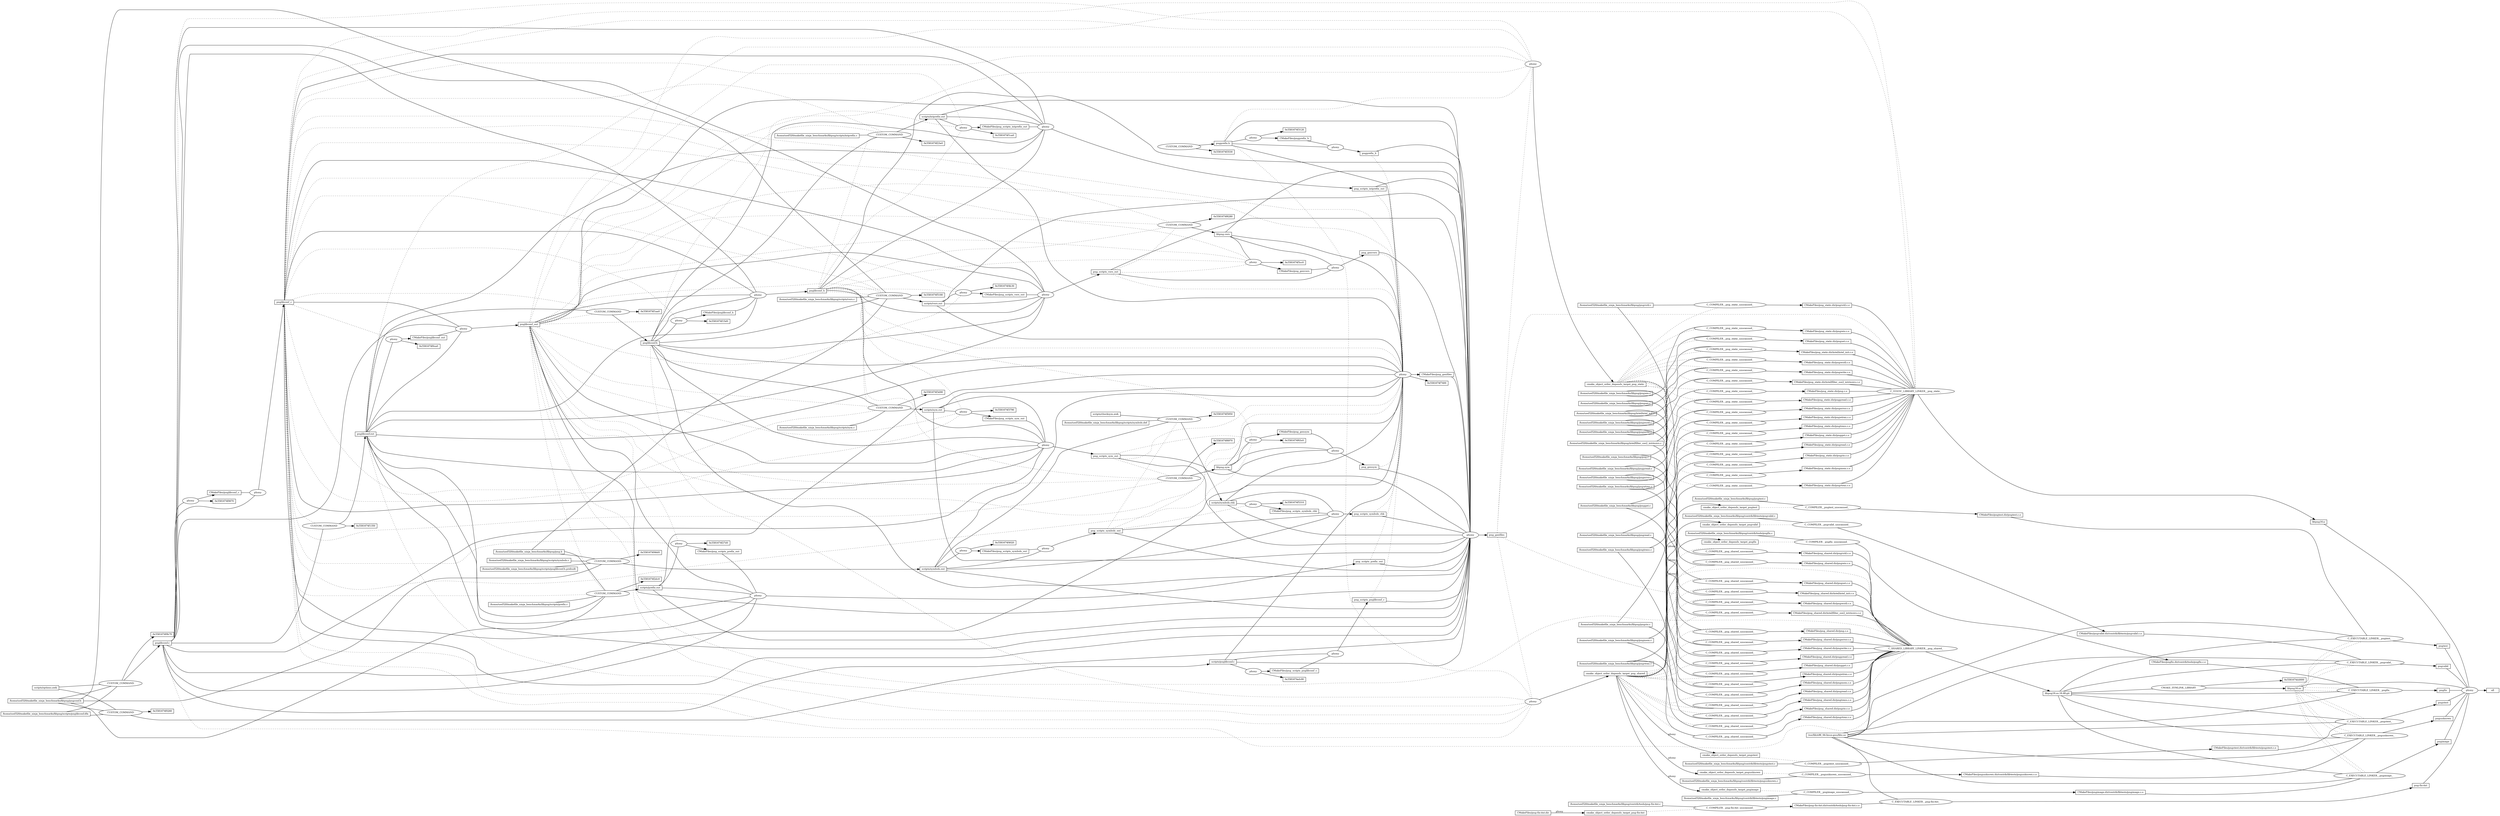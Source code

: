 digraph ninja {
rankdir="LR"
node [fontsize=10, shape=box, height=0.25]
edge [fontsize=10]
"0x5581674eeb80" [label="all"]
"0x5581674f7720" [label="phony", shape=ellipse]
"0x5581674f7720" -> "0x5581674eeb80"
"0x5581674dd680" -> "0x5581674f7720" [arrowhead=none]
"0x5581674e55a0" -> "0x5581674f7720" [arrowhead=none]
"0x5581674e6730" -> "0x5581674f7720" [arrowhead=none]
"0x5581674e75d0" -> "0x5581674f7720" [arrowhead=none]
"0x5581674e8540" -> "0x5581674f7720" [arrowhead=none]
"0x5581674e9960" -> "0x5581674f7720" [arrowhead=none]
"0x5581674ea9a0" -> "0x5581674f7720" [arrowhead=none]
"0x5581674eba90" -> "0x5581674f7720" [arrowhead=none]
"0x5581674ed240" -> "0x5581674f7720" [arrowhead=none]
"0x5581674dd680" [label="libpng16.so"]
"0x5581674dd340" [label="CMAKE_SYMLINK_LIBRARY", shape=ellipse]
"0x5581674dd340" -> "0x5581674dd600"
"0x5581674dd340" -> "0x5581674dd680"
"0x5581674dce80" -> "0x5581674dd340" [arrowhead=none]
"0x5581674dce80" [label="libpng16.so.16.48.git"]
"0x5581674d7910" [label="C_SHARED_LIBRARY_LINKER__png_shared_", shape=ellipse]
"0x5581674d7910" -> "0x5581674dce80"
"0x5581674d3220" -> "0x5581674d7910" [arrowhead=none]
"0x5581674d3820" -> "0x5581674d7910" [arrowhead=none]
"0x5581674d3ec0" -> "0x5581674d7910" [arrowhead=none]
"0x5581674d45c0" -> "0x5581674d7910" [arrowhead=none]
"0x5581674d4d90" -> "0x5581674d7910" [arrowhead=none]
"0x5581674d5670" -> "0x5581674d7910" [arrowhead=none]
"0x5581674d5ed0" -> "0x5581674d7910" [arrowhead=none]
"0x5581674d66a0" -> "0x5581674d7910" [arrowhead=none]
"0x5581674d7370" -> "0x5581674d7910" [arrowhead=none]
"0x5581674d7d10" -> "0x5581674d7910" [arrowhead=none]
"0x5581674d84e0" -> "0x5581674d7910" [arrowhead=none]
"0x5581674d8da0" -> "0x5581674d7910" [arrowhead=none]
"0x5581674d9570" -> "0x5581674d7910" [arrowhead=none]
"0x5581674d9df0" -> "0x5581674d7910" [arrowhead=none]
"0x5581674da670" -> "0x5581674d7910" [arrowhead=none]
"0x5581674daf30" -> "0x5581674d7910" [arrowhead=none]
"0x5581674db850" -> "0x5581674d7910" [arrowhead=none]
"0x5581674dd140" -> "0x5581674d7910" [arrowhead=none]
"0x5581674d2ab0" -> "0x5581674d7910" [arrowhead=none style=dotted]
"0x5581674b4cb0" -> "0x5581674d7910" [arrowhead=none style=dotted]
"0x5581674b4f50" -> "0x5581674d7910" [arrowhead=none style=dotted]
"0x5581674d3220" [label="CMakeFiles/png_shared.dir/png.c.o"]
"0x5581674d3400" [label="C_COMPILER__png_shared_unscanned_", shape=ellipse]
"0x5581674d3400" -> "0x5581674d3220"
"0x5581674d3490" -> "0x5581674d3400" [arrowhead=none]
"0x5581674d2f10" -> "0x5581674d3400" [arrowhead=none style=dotted]
"0x5581674d3490" [label="/home/ued520/makefile_ninja_benchmarks/libpng/png.c"]
"0x5581674d2f10" [label="cmake_object_order_depends_target_png_shared"]
"0x5581674d2e80" [label="phony", shape=ellipse]
"0x5581674d2e80" -> "0x5581674d2f10"
"0x5581674d2ab0" -> "0x5581674d2e80" [arrowhead=none style=dotted]
"0x5581674b4df0" -> "0x5581674d2e80" [arrowhead=none style=dotted]
"0x5581674b5510" -> "0x5581674d2e80" [arrowhead=none style=dotted]
"0x5581674b5140" -> "0x5581674d2e80" [arrowhead=none style=dotted]
"0x5581674b4cb0" -> "0x5581674d2e80" [arrowhead=none style=dotted]
"0x5581674b4f50" -> "0x5581674d2e80" [arrowhead=none style=dotted]
"0x5581674b5f00" -> "0x5581674d2e80" [arrowhead=none style=dotted]
"0x5581674d2ab0" [label="png_genfiles"]
"0x5581674d2a20" [label="phony", shape=ellipse]
"0x5581674d2a20" -> "0x5581674d2ab0"
"0x5581674d2c40" -> "0x5581674d2a20" [arrowhead=none]
"0x5581674d1bd0" -> "0x5581674d2a20" [arrowhead=none]
"0x5581674d1870" -> "0x5581674d2a20" [arrowhead=none]
"0x5581674b4df0" -> "0x5581674d2a20" [arrowhead=none]
"0x5581674b5510" -> "0x5581674d2a20" [arrowhead=none]
"0x5581674b5140" -> "0x5581674d2a20" [arrowhead=none]
"0x5581674b5f00" -> "0x5581674d2a20" [arrowhead=none]
"0x5581674b5990" -> "0x5581674d2a20" [arrowhead=none]
"0x5581674b4b80" -> "0x5581674d2a20" [arrowhead=none]
"0x5581674b5c40" -> "0x5581674d2a20" [arrowhead=none]
"0x5581674b6360" -> "0x5581674d2a20" [arrowhead=none]
"0x5581674d1590" -> "0x5581674d2a20" [arrowhead=none]
"0x5581674d0e70" -> "0x5581674d2a20" [arrowhead=none]
"0x5581674d1240" -> "0x5581674d2a20" [arrowhead=none]
"0x5581674d1a10" -> "0x5581674d2a20" [arrowhead=none]
"0x5581674d1730" -> "0x5581674d2a20" [arrowhead=none]
"0x5581674b5710" -> "0x5581674d2a20" [arrowhead=none]
"0x5581674b7610" -> "0x5581674d2a20" [arrowhead=none]
"0x5581674b5af0" -> "0x5581674d2a20" [arrowhead=none]
"0x5581674b6140" -> "0x5581674d2a20" [arrowhead=none]
"0x5581674d1450" -> "0x5581674d2a20" [arrowhead=none]
"0x5581674d0d30" -> "0x5581674d2a20" [arrowhead=none]
"0x5581674d1090" -> "0x5581674d2a20" [arrowhead=none]
"0x5581674b4cb0" -> "0x5581674d2a20" [arrowhead=none]
"0x5581674b5390" -> "0x5581674d2a20" [arrowhead=none]
"0x5581674b4f50" -> "0x5581674d2a20" [arrowhead=none]
"0x5581674b5dc0" -> "0x5581674d2a20" [arrowhead=none]
"0x5581674d2c40" [label="CMakeFiles/png_genfiles"]
"0x5581674f7370" [label="phony", shape=ellipse]
"0x5581674f7370" -> "0x5581674d2c40"
"0x5581674f7370" -> "0x5581674f7400"
"0x5581674d1bd0" -> "0x5581674f7370" [arrowhead=none]
"0x5581674d1870" -> "0x5581674f7370" [arrowhead=none]
"0x5581674b4df0" -> "0x5581674f7370" [arrowhead=none]
"0x5581674b5510" -> "0x5581674f7370" [arrowhead=none]
"0x5581674b5140" -> "0x5581674f7370" [arrowhead=none]
"0x5581674b5f00" -> "0x5581674f7370" [arrowhead=none]
"0x5581674b5990" -> "0x5581674f7370" [arrowhead=none]
"0x5581674b4b80" -> "0x5581674f7370" [arrowhead=none]
"0x5581674b5c40" -> "0x5581674f7370" [arrowhead=none]
"0x5581674b6360" -> "0x5581674f7370" [arrowhead=none]
"0x5581674d1590" -> "0x5581674f7370" [arrowhead=none]
"0x5581674d0e70" -> "0x5581674f7370" [arrowhead=none]
"0x5581674d1240" -> "0x5581674f7370" [arrowhead=none]
"0x5581674d1a10" -> "0x5581674f7370" [arrowhead=none style=dotted]
"0x5581674d1730" -> "0x5581674f7370" [arrowhead=none style=dotted]
"0x5581674b5710" -> "0x5581674f7370" [arrowhead=none style=dotted]
"0x5581674b7610" -> "0x5581674f7370" [arrowhead=none style=dotted]
"0x5581674b5af0" -> "0x5581674f7370" [arrowhead=none style=dotted]
"0x5581674b6140" -> "0x5581674f7370" [arrowhead=none style=dotted]
"0x5581674d1450" -> "0x5581674f7370" [arrowhead=none style=dotted]
"0x5581674d0d30" -> "0x5581674f7370" [arrowhead=none style=dotted]
"0x5581674d1090" -> "0x5581674f7370" [arrowhead=none style=dotted]
"0x5581674b4cb0" -> "0x5581674f7370" [arrowhead=none style=dotted]
"0x5581674b5390" -> "0x5581674f7370" [arrowhead=none style=dotted]
"0x5581674b4f50" -> "0x5581674f7370" [arrowhead=none style=dotted]
"0x5581674b5dc0" -> "0x5581674f7370" [arrowhead=none style=dotted]
"0x5581674d1bd0" [label="libpng.sym"]
"0x5581674f6560" [label="CUSTOM_COMMAND", shape=ellipse]
"0x5581674f6560" -> "0x5581674d1bd0"
"0x5581674f6560" -> "0x5581674f6970"
"0x5581674b6140" -> "0x5581674f6560" [arrowhead=none style=dotted]
"0x5581674b4cb0" -> "0x5581674f6560" [arrowhead=none style=dotted]
"0x5581674b5390" -> "0x5581674f6560" [arrowhead=none style=dotted]
"0x5581674b4f50" -> "0x5581674f6560" [arrowhead=none style=dotted]
"0x5581674b6140" [label="png_scripts_sym_out"]
"0x5581674b60b0" [label="phony", shape=ellipse]
"0x5581674b60b0" -> "0x5581674b6140"
"0x5581674b6280" -> "0x5581674b60b0" [arrowhead=none]
"0x5581674b6360" -> "0x5581674b60b0" [arrowhead=none]
"0x5581674b5510" -> "0x5581674b60b0" [arrowhead=none]
"0x5581674b5140" -> "0x5581674b60b0" [arrowhead=none]
"0x5581674b4df0" -> "0x5581674b60b0" [arrowhead=none]
"0x5581674b4cb0" -> "0x5581674b60b0" [arrowhead=none]
"0x5581674b5390" -> "0x5581674b60b0" [arrowhead=none]
"0x5581674b4f50" -> "0x5581674b60b0" [arrowhead=none]
"0x5581674b6280" [label="CMakeFiles/png_scripts_sym_out"]
"0x5581674f36b0" [label="phony", shape=ellipse]
"0x5581674f36b0" -> "0x5581674b6280"
"0x5581674f36b0" -> "0x5581674f3790"
"0x5581674b6360" -> "0x5581674f36b0" [arrowhead=none]
"0x5581674b4cb0" -> "0x5581674f36b0" [arrowhead=none style=dotted]
"0x5581674b5390" -> "0x5581674f36b0" [arrowhead=none style=dotted]
"0x5581674b4f50" -> "0x5581674f36b0" [arrowhead=none style=dotted]
"0x5581674b6360" [label="scripts/sym.out"]
"0x5581674dd950" [label="CUSTOM_COMMAND", shape=ellipse]
"0x5581674dd950" -> "0x5581674b6360"
"0x5581674dd950" -> "0x5581674f3d80"
"0x5581674f3d00" -> "0x5581674dd950" [arrowhead=none]
"0x5581674b5510" -> "0x5581674dd950" [arrowhead=none]
"0x5581674b4cb0" -> "0x5581674dd950" [arrowhead=none style=dotted]
"0x5581674b5390" -> "0x5581674dd950" [arrowhead=none style=dotted]
"0x5581674b4f50" -> "0x5581674dd950" [arrowhead=none style=dotted]
"0x5581674f3d00" [label="/home/ued520/makefile_ninja_benchmarks/libpng/scripts/sym.c"]
"0x5581674b5510" [label="pnglibconf.h"]
"0x5581674f16e0" [label="CUSTOM_COMMAND", shape=ellipse]
"0x5581674f16e0" -> "0x5581674b5510"
"0x5581674f16e0" -> "0x5581674f1aa0"
"0x5581674b5140" -> "0x5581674f16e0" [arrowhead=none]
"0x5581674b4cb0" -> "0x5581674f16e0" [arrowhead=none style=dotted]
"0x5581674b4f50" -> "0x5581674f16e0" [arrowhead=none style=dotted]
"0x5581674b5140" [label="pnglibconf.out"]
"0x5581674f0dc0" [label="CUSTOM_COMMAND", shape=ellipse]
"0x5581674f0dc0" -> "0x5581674b5140"
"0x5581674f0dc0" -> "0x5581674f1350"
"0x5581674b4df0" -> "0x5581674f0dc0" [arrowhead=none]
"0x5581674b4cb0" -> "0x5581674f0dc0" [arrowhead=none style=dotted]
"0x5581674b4df0" [label="pnglibconf.c"]
"0x5581674f07b0" [label="CUSTOM_COMMAND", shape=ellipse]
"0x5581674f07b0" -> "0x5581674b4df0"
"0x5581674f07b0" -> "0x5581674f0b70"
"0x5581674f01e0" -> "0x5581674f07b0" [arrowhead=none]
"0x5581674f0350" -> "0x5581674f07b0" [arrowhead=none]
"0x5581674f0440" -> "0x5581674f07b0" [arrowhead=none]
"0x5581674f01e0" [label="/home/ued520/makefile_ninja_benchmarks/libpng/scripts/pnglibconf.dfa"]
"0x5581674f0350" [label="scripts/options.awk"]
"0x5581674f0440" [label="/home/ued520/makefile_ninja_benchmarks/libpng/pngconf.h"]
"0x5581674b4cb0" [label="pnglibconf_c"]
"0x5581674b6550" [label="phony", shape=ellipse]
"0x5581674b6550" -> "0x5581674b4cb0"
"0x5581674b4d30" -> "0x5581674b6550" [arrowhead=none]
"0x5581674b4df0" -> "0x5581674b6550" [arrowhead=none]
"0x5581674b4d30" [label="CMakeFiles/pnglibconf_c"]
"0x5581674f0560" [label="phony", shape=ellipse]
"0x5581674f0560" -> "0x5581674b4d30"
"0x5581674f0560" -> "0x5581674f0670"
"0x5581674b4df0" -> "0x5581674f0560" [arrowhead=none]
"0x5581674b4f50" [label="pnglibconf_out"]
"0x5581674b6a90" [label="phony", shape=ellipse]
"0x5581674b6a90" -> "0x5581674b4f50"
"0x5581674b5060" -> "0x5581674b6a90" [arrowhead=none]
"0x5581674b5140" -> "0x5581674b6a90" [arrowhead=none]
"0x5581674b4df0" -> "0x5581674b6a90" [arrowhead=none]
"0x5581674b4cb0" -> "0x5581674b6a90" [arrowhead=none]
"0x5581674b5060" [label="CMakeFiles/pnglibconf_out"]
"0x5581674f0c10" [label="phony", shape=ellipse]
"0x5581674f0c10" -> "0x5581674b5060"
"0x5581674f0c10" -> "0x5581674f0ca0"
"0x5581674b5140" -> "0x5581674f0c10" [arrowhead=none]
"0x5581674b4cb0" -> "0x5581674f0c10" [arrowhead=none style=dotted]
"0x5581674b5390" [label="pnglibconf_h"]
"0x5581674b6910" [label="phony", shape=ellipse]
"0x5581674b6910" -> "0x5581674b5390"
"0x5581674b5440" -> "0x5581674b6910" [arrowhead=none]
"0x5581674b5510" -> "0x5581674b6910" [arrowhead=none]
"0x5581674b5140" -> "0x5581674b6910" [arrowhead=none]
"0x5581674b4df0" -> "0x5581674b6910" [arrowhead=none]
"0x5581674b4cb0" -> "0x5581674b6910" [arrowhead=none]
"0x5581674b4f50" -> "0x5581674b6910" [arrowhead=none]
"0x5581674b5440" [label="CMakeFiles/pnglibconf_h"]
"0x5581674f1540" [label="phony", shape=ellipse]
"0x5581674f1540" -> "0x5581674b5440"
"0x5581674f1540" -> "0x5581674f15d0"
"0x5581674b5510" -> "0x5581674f1540" [arrowhead=none]
"0x5581674b4cb0" -> "0x5581674f1540" [arrowhead=none style=dotted]
"0x5581674b4f50" -> "0x5581674f1540" [arrowhead=none style=dotted]
"0x5581674d1870" [label="libpng.vers"]
"0x5581674f5e60" [label="CUSTOM_COMMAND", shape=ellipse]
"0x5581674f5e60" -> "0x5581674d1870"
"0x5581674f5e60" -> "0x5581674f6280"
"0x5581674d1090" -> "0x5581674f5e60" [arrowhead=none style=dotted]
"0x5581674b4cb0" -> "0x5581674f5e60" [arrowhead=none style=dotted]
"0x5581674b5390" -> "0x5581674f5e60" [arrowhead=none style=dotted]
"0x5581674b4f50" -> "0x5581674f5e60" [arrowhead=none style=dotted]
"0x5581674d1090" [label="png_scripts_vers_out"]
"0x5581674d1000" [label="phony", shape=ellipse]
"0x5581674d1000" -> "0x5581674d1090"
"0x5581674d1160" -> "0x5581674d1000" [arrowhead=none]
"0x5581674d1240" -> "0x5581674d1000" [arrowhead=none]
"0x5581674b5510" -> "0x5581674d1000" [arrowhead=none]
"0x5581674b5140" -> "0x5581674d1000" [arrowhead=none]
"0x5581674b4df0" -> "0x5581674d1000" [arrowhead=none]
"0x5581674b4cb0" -> "0x5581674d1000" [arrowhead=none]
"0x5581674b5390" -> "0x5581674d1000" [arrowhead=none]
"0x5581674b4f50" -> "0x5581674d1000" [arrowhead=none]
"0x5581674d1160" [label="CMakeFiles/png_scripts_vers_out"]
"0x5581674f4a20" [label="phony", shape=ellipse]
"0x5581674f4a20" -> "0x5581674d1160"
"0x5581674f4a20" -> "0x5581674f4b30"
"0x5581674d1240" -> "0x5581674f4a20" [arrowhead=none]
"0x5581674b4cb0" -> "0x5581674f4a20" [arrowhead=none style=dotted]
"0x5581674b5390" -> "0x5581674f4a20" [arrowhead=none style=dotted]
"0x5581674b4f50" -> "0x5581674f4a20" [arrowhead=none style=dotted]
"0x5581674d1240" [label="scripts/vers.out"]
"0x5581674f4e20" [label="CUSTOM_COMMAND", shape=ellipse]
"0x5581674f4e20" -> "0x5581674d1240"
"0x5581674f4e20" -> "0x5581674f5180"
"0x5581674f5100" -> "0x5581674f4e20" [arrowhead=none]
"0x5581674f2ea0" -> "0x5581674f4e20" [arrowhead=none]
"0x5581674f0440" -> "0x5581674f4e20" [arrowhead=none]
"0x5581674b5510" -> "0x5581674f4e20" [arrowhead=none]
"0x5581674b4cb0" -> "0x5581674f4e20" [arrowhead=none style=dotted]
"0x5581674b5390" -> "0x5581674f4e20" [arrowhead=none style=dotted]
"0x5581674b4f50" -> "0x5581674f4e20" [arrowhead=none style=dotted]
"0x5581674f5100" [label="/home/ued520/makefile_ninja_benchmarks/libpng/scripts/vers.c"]
"0x5581674f2ea0" [label="/home/ued520/makefile_ninja_benchmarks/libpng/png.h"]
"0x5581674b5f00" [label="pngprefix.h"]
"0x5581674f3200" [label="CUSTOM_COMMAND", shape=ellipse]
"0x5581674f3200" -> "0x5581674b5f00"
"0x5581674f3200" -> "0x5581674f3530"
"0x5581674b5990" [label="scripts/intprefix.out"]
"0x5581674f1f20" [label="CUSTOM_COMMAND", shape=ellipse]
"0x5581674f1f20" -> "0x5581674b5990"
"0x5581674f1f20" -> "0x5581674f23e0"
"0x5581674f2360" -> "0x5581674f1f20" [arrowhead=none]
"0x5581674b5510" -> "0x5581674f1f20" [arrowhead=none]
"0x5581674b4cb0" -> "0x5581674f1f20" [arrowhead=none style=dotted]
"0x5581674b5390" -> "0x5581674f1f20" [arrowhead=none style=dotted]
"0x5581674b4f50" -> "0x5581674f1f20" [arrowhead=none style=dotted]
"0x5581674f2360" [label="/home/ued520/makefile_ninja_benchmarks/libpng/scripts/intprefix.c"]
"0x5581674b4b80" [label="scripts/pnglibconf.c"]
"0x5581674efea0" [label="CUSTOM_COMMAND", shape=ellipse]
"0x5581674efea0" -> "0x5581674b4b80"
"0x5581674efea0" -> "0x5581674f0260"
"0x5581674f01e0" -> "0x5581674efea0" [arrowhead=none]
"0x5581674f0350" -> "0x5581674efea0" [arrowhead=none]
"0x5581674f0440" -> "0x5581674efea0" [arrowhead=none]
"0x5581674b5c40" [label="scripts/prefix.out"]
"0x5581674f2a60" [label="CUSTOM_COMMAND", shape=ellipse]
"0x5581674f2a60" -> "0x5581674b5c40"
"0x5581674f2a60" -> "0x5581674f2dc0"
"0x5581674f2d40" -> "0x5581674f2a60" [arrowhead=none]
"0x5581674f2ea0" -> "0x5581674f2a60" [arrowhead=none]
"0x5581674f0440" -> "0x5581674f2a60" [arrowhead=none]
"0x5581674b5140" -> "0x5581674f2a60" [arrowhead=none]
"0x5581674b4cb0" -> "0x5581674f2a60" [arrowhead=none style=dotted]
"0x5581674b4f50" -> "0x5581674f2a60" [arrowhead=none style=dotted]
"0x5581674f2d40" [label="/home/ued520/makefile_ninja_benchmarks/libpng/scripts/prefix.c"]
"0x5581674d1590" [label="scripts/symbols.chk"]
"0x5581674f54b0" [label="CUSTOM_COMMAND", shape=ellipse]
"0x5581674f54b0" -> "0x5581674d1590"
"0x5581674f54b0" -> "0x5581674f5950"
"0x5581674d0e70" -> "0x5581674f54b0" [arrowhead=none]
"0x5581674f58d0" -> "0x5581674f54b0" [arrowhead=none]
"0x5581674f5a10" -> "0x5581674f54b0" [arrowhead=none]
"0x5581674d0d30" -> "0x5581674f54b0" [arrowhead=none style=dotted]
"0x5581674d0e70" [label="scripts/symbols.out"]
"0x5581674f4290" [label="CUSTOM_COMMAND", shape=ellipse]
"0x5581674f4290" -> "0x5581674d0e70"
"0x5581674f4290" -> "0x5581674f46d0"
"0x5581674f4650" -> "0x5581674f4290" [arrowhead=none]
"0x5581674f2ea0" -> "0x5581674f4290" [arrowhead=none]
"0x5581674f0440" -> "0x5581674f4290" [arrowhead=none]
"0x5581674f4800" -> "0x5581674f4290" [arrowhead=none]
"0x5581674f4650" [label="/home/ued520/makefile_ninja_benchmarks/libpng/scripts/symbols.c"]
"0x5581674f4800" [label="/home/ued520/makefile_ninja_benchmarks/libpng/scripts/pnglibconf.h.prebuilt"]
"0x5581674f58d0" [label="scripts/checksym.awk"]
"0x5581674f5a10" [label="/home/ued520/makefile_ninja_benchmarks/libpng/scripts/symbols.def"]
"0x5581674d0d30" [label="png_scripts_symbols_out"]
"0x5581674d0c10" [label="phony", shape=ellipse]
"0x5581674d0c10" -> "0x5581674d0d30"
"0x5581674d0dd0" -> "0x5581674d0c10" [arrowhead=none]
"0x5581674d0e70" -> "0x5581674d0c10" [arrowhead=none]
"0x5581674d0dd0" [label="CMakeFiles/png_scripts_symbols_out"]
"0x5581674f3f10" [label="phony", shape=ellipse]
"0x5581674f3f10" -> "0x5581674d0dd0"
"0x5581674f3f10" -> "0x5581674f4020"
"0x5581674d0e70" -> "0x5581674f3f10" [arrowhead=none]
"0x5581674d1a10" [label="png_gensym"]
"0x5581674d1980" [label="phony", shape=ellipse]
"0x5581674d1980" -> "0x5581674d1a10"
"0x5581674d1ae0" -> "0x5581674d1980" [arrowhead=none]
"0x5581674d1bd0" -> "0x5581674d1980" [arrowhead=none]
"0x5581674b6140" -> "0x5581674d1980" [arrowhead=none]
"0x5581674d1ae0" [label="CMakeFiles/png_gensym"]
"0x5581674f6330" [label="phony", shape=ellipse]
"0x5581674f6330" -> "0x5581674d1ae0"
"0x5581674f6330" -> "0x5581674f63c0"
"0x5581674d1bd0" -> "0x5581674f6330" [arrowhead=none]
"0x5581674b6140" -> "0x5581674f6330" [arrowhead=none style=dotted]
"0x5581674b4cb0" -> "0x5581674f6330" [arrowhead=none style=dotted]
"0x5581674b5390" -> "0x5581674f6330" [arrowhead=none style=dotted]
"0x5581674b4f50" -> "0x5581674f6330" [arrowhead=none style=dotted]
"0x5581674d1730" [label="png_genvers"]
"0x5581674d16a0" [label="phony", shape=ellipse]
"0x5581674d16a0" -> "0x5581674d1730"
"0x5581674d17b0" -> "0x5581674d16a0" [arrowhead=none]
"0x5581674d1870" -> "0x5581674d16a0" [arrowhead=none]
"0x5581674d1090" -> "0x5581674d16a0" [arrowhead=none]
"0x5581674d17b0" [label="CMakeFiles/png_genvers"]
"0x5581674f5bb0" [label="phony", shape=ellipse]
"0x5581674f5bb0" -> "0x5581674d17b0"
"0x5581674f5bb0" -> "0x5581674f5cc0"
"0x5581674d1870" -> "0x5581674f5bb0" [arrowhead=none]
"0x5581674d1090" -> "0x5581674f5bb0" [arrowhead=none style=dotted]
"0x5581674b4cb0" -> "0x5581674f5bb0" [arrowhead=none style=dotted]
"0x5581674b5390" -> "0x5581674f5bb0" [arrowhead=none style=dotted]
"0x5581674b4f50" -> "0x5581674f5bb0" [arrowhead=none style=dotted]
"0x5581674b5710" [label="png_scripts_intprefix_out"]
"0x5581674b69d0" [label="phony", shape=ellipse]
"0x5581674b69d0" -> "0x5581674b5710"
"0x5581674b57c0" -> "0x5581674b69d0" [arrowhead=none]
"0x5581674b5990" -> "0x5581674b69d0" [arrowhead=none]
"0x5581674b5510" -> "0x5581674b69d0" [arrowhead=none]
"0x5581674b5140" -> "0x5581674b69d0" [arrowhead=none]
"0x5581674b4df0" -> "0x5581674b69d0" [arrowhead=none]
"0x5581674b4cb0" -> "0x5581674b69d0" [arrowhead=none]
"0x5581674b5390" -> "0x5581674b69d0" [arrowhead=none]
"0x5581674b4f50" -> "0x5581674b69d0" [arrowhead=none]
"0x5581674b57c0" [label="CMakeFiles/png_scripts_intprefix_out"]
"0x5581674f1bc0" [label="phony", shape=ellipse]
"0x5581674f1bc0" -> "0x5581674b57c0"
"0x5581674f1bc0" -> "0x5581674f1ca0"
"0x5581674b5990" -> "0x5581674f1bc0" [arrowhead=none]
"0x5581674b4cb0" -> "0x5581674f1bc0" [arrowhead=none style=dotted]
"0x5581674b5390" -> "0x5581674f1bc0" [arrowhead=none style=dotted]
"0x5581674b4f50" -> "0x5581674f1bc0" [arrowhead=none style=dotted]
"0x5581674b7610" [label="png_scripts_pnglibconf_c"]
"0x5581674b6610" [label="phony", shape=ellipse]
"0x5581674b6610" -> "0x5581674b7610"
"0x5581674b4a80" -> "0x5581674b6610" [arrowhead=none]
"0x5581674b4b80" -> "0x5581674b6610" [arrowhead=none]
"0x5581674b4a80" [label="CMakeFiles/png_scripts_pnglibconf_c"]
"0x5581674efaf0" [label="phony", shape=ellipse]
"0x5581674efaf0" -> "0x5581674b4a80"
"0x5581674efaf0" -> "0x5581674efc00"
"0x5581674b4b80" -> "0x5581674efaf0" [arrowhead=none]
"0x5581674b5af0" [label="png_scripts_prefix_out"]
"0x5581674b6790" [label="phony", shape=ellipse]
"0x5581674b6790" -> "0x5581674b5af0"
"0x5581674b5b90" -> "0x5581674b6790" [arrowhead=none]
"0x5581674b5c40" -> "0x5581674b6790" [arrowhead=none]
"0x5581674b5140" -> "0x5581674b6790" [arrowhead=none]
"0x5581674b4df0" -> "0x5581674b6790" [arrowhead=none]
"0x5581674b4cb0" -> "0x5581674b6790" [arrowhead=none]
"0x5581674b4f50" -> "0x5581674b6790" [arrowhead=none]
"0x5581674b5b90" [label="CMakeFiles/png_scripts_prefix_out"]
"0x5581674dd230" [label="phony", shape=ellipse]
"0x5581674dd230" -> "0x5581674b5b90"
"0x5581674dd230" -> "0x5581674f27d0"
"0x5581674b5c40" -> "0x5581674dd230" [arrowhead=none]
"0x5581674b4cb0" -> "0x5581674dd230" [arrowhead=none style=dotted]
"0x5581674b4f50" -> "0x5581674dd230" [arrowhead=none style=dotted]
"0x5581674d1450" [label="png_scripts_symbols_chk"]
"0x5581674d13c0" [label="phony", shape=ellipse]
"0x5581674d13c0" -> "0x5581674d1450"
"0x5581674d1510" -> "0x5581674d13c0" [arrowhead=none]
"0x5581674d1590" -> "0x5581674d13c0" [arrowhead=none]
"0x5581674d0e70" -> "0x5581674d13c0" [arrowhead=none]
"0x5581674d0d30" -> "0x5581674d13c0" [arrowhead=none]
"0x5581674d1510" [label="CMakeFiles/png_scripts_symbols_chk"]
"0x5581674f5200" [label="phony", shape=ellipse]
"0x5581674f5200" -> "0x5581674d1510"
"0x5581674f5200" -> "0x5581674f5310"
"0x5581674d1590" -> "0x5581674f5200" [arrowhead=none]
"0x5581674d0d30" -> "0x5581674f5200" [arrowhead=none style=dotted]
"0x5581674b5dc0" [label="pngprefix_h"]
"0x5581674b66d0" [label="phony", shape=ellipse]
"0x5581674b66d0" -> "0x5581674b5dc0"
"0x5581674b5e40" -> "0x5581674b66d0" [arrowhead=none]
"0x5581674b5f00" -> "0x5581674b66d0" [arrowhead=none]
"0x5581674b5e40" [label="CMakeFiles/pngprefix_h"]
"0x5581674f3010" [label="phony", shape=ellipse]
"0x5581674f3010" -> "0x5581674b5e40"
"0x5581674f3010" -> "0x5581674f3120"
"0x5581674b5f00" -> "0x5581674f3010" [arrowhead=none]
"0x5581674d3820" [label="CMakeFiles/png_shared.dir/pngerror.c.o"]
"0x5581674d0ca0" [label="C_COMPILER__png_shared_unscanned_", shape=ellipse]
"0x5581674d0ca0" -> "0x5581674d3820"
"0x5581674d3ae0" -> "0x5581674d0ca0" [arrowhead=none]
"0x5581674d2f10" -> "0x5581674d0ca0" [arrowhead=none style=dotted]
"0x5581674d3ae0" [label="/home/ued520/makefile_ninja_benchmarks/libpng/pngerror.c"]
"0x5581674d3ec0" [label="CMakeFiles/png_shared.dir/pngget.c.o"]
"0x5581674d4180" [label="C_COMPILER__png_shared_unscanned_", shape=ellipse]
"0x5581674d4180" -> "0x5581674d3ec0"
"0x5581674d4230" -> "0x5581674d4180" [arrowhead=none]
"0x5581674d2f10" -> "0x5581674d4180" [arrowhead=none style=dotted]
"0x5581674d4230" [label="/home/ued520/makefile_ninja_benchmarks/libpng/pngget.c"]
"0x5581674d45c0" [label="CMakeFiles/png_shared.dir/pngmem.c.o"]
"0x5581674d4940" [label="C_COMPILER__png_shared_unscanned_", shape=ellipse]
"0x5581674d4940" -> "0x5581674d45c0"
"0x5581674d4a10" -> "0x5581674d4940" [arrowhead=none]
"0x5581674d2f10" -> "0x5581674d4940" [arrowhead=none style=dotted]
"0x5581674d4a10" [label="/home/ued520/makefile_ninja_benchmarks/libpng/pngmem.c"]
"0x5581674d4d90" [label="CMakeFiles/png_shared.dir/pngpread.c.o"]
"0x5581674d5170" [label="C_COMPILER__png_shared_unscanned_", shape=ellipse]
"0x5581674d5170" -> "0x5581674d4d90"
"0x5581674d5240" -> "0x5581674d5170" [arrowhead=none]
"0x5581674d2f10" -> "0x5581674d5170" [arrowhead=none style=dotted]
"0x5581674d5240" [label="/home/ued520/makefile_ninja_benchmarks/libpng/pngpread.c"]
"0x5581674d5670" [label="CMakeFiles/png_shared.dir/pngread.c.o"]
"0x5581674d59f0" [label="C_COMPILER__png_shared_unscanned_", shape=ellipse]
"0x5581674d59f0" -> "0x5581674d5670"
"0x5581674d5ac0" -> "0x5581674d59f0" [arrowhead=none]
"0x5581674d2f10" -> "0x5581674d59f0" [arrowhead=none style=dotted]
"0x5581674d5ac0" [label="/home/ued520/makefile_ninja_benchmarks/libpng/pngread.c"]
"0x5581674d5ed0" [label="CMakeFiles/png_shared.dir/pngrio.c.o"]
"0x5581674d6250" [label="C_COMPILER__png_shared_unscanned_", shape=ellipse]
"0x5581674d6250" -> "0x5581674d5ed0"
"0x5581674d6320" -> "0x5581674d6250" [arrowhead=none]
"0x5581674d2f10" -> "0x5581674d6250" [arrowhead=none style=dotted]
"0x5581674d6320" [label="/home/ued520/makefile_ninja_benchmarks/libpng/pngrio.c"]
"0x5581674d66a0" [label="CMakeFiles/png_shared.dir/pngrtran.c.o"]
"0x5581674d6a80" [label="C_COMPILER__png_shared_unscanned_", shape=ellipse]
"0x5581674d6a80" -> "0x5581674d66a0"
"0x5581674d6b50" -> "0x5581674d6a80" [arrowhead=none]
"0x5581674d2f10" -> "0x5581674d6a80" [arrowhead=none style=dotted]
"0x5581674d6b50" [label="/home/ued520/makefile_ninja_benchmarks/libpng/pngrtran.c"]
"0x5581674d7370" [label="CMakeFiles/png_shared.dir/pngrutil.c.o"]
"0x5581674d7750" [label="C_COMPILER__png_shared_unscanned_", shape=ellipse]
"0x5581674d7750" -> "0x5581674d7370"
"0x5581674d7820" -> "0x5581674d7750" [arrowhead=none]
"0x5581674d2f10" -> "0x5581674d7750" [arrowhead=none style=dotted]
"0x5581674d7820" [label="/home/ued520/makefile_ninja_benchmarks/libpng/pngrutil.c"]
"0x5581674d7d10" [label="CMakeFiles/png_shared.dir/pngset.c.o"]
"0x5581674d8090" [label="C_COMPILER__png_shared_unscanned_", shape=ellipse]
"0x5581674d8090" -> "0x5581674d7d10"
"0x5581674d8160" -> "0x5581674d8090" [arrowhead=none]
"0x5581674d2f10" -> "0x5581674d8090" [arrowhead=none style=dotted]
"0x5581674d8160" [label="/home/ued520/makefile_ninja_benchmarks/libpng/pngset.c"]
"0x5581674d84e0" [label="CMakeFiles/png_shared.dir/pngtrans.c.o"]
"0x5581674d88c0" [label="C_COMPILER__png_shared_unscanned_", shape=ellipse]
"0x5581674d88c0" -> "0x5581674d84e0"
"0x5581674d8990" -> "0x5581674d88c0" [arrowhead=none]
"0x5581674d2f10" -> "0x5581674d88c0" [arrowhead=none style=dotted]
"0x5581674d8990" [label="/home/ued520/makefile_ninja_benchmarks/libpng/pngtrans.c"]
"0x5581674d8da0" [label="CMakeFiles/png_shared.dir/pngwio.c.o"]
"0x5581674d9120" [label="C_COMPILER__png_shared_unscanned_", shape=ellipse]
"0x5581674d9120" -> "0x5581674d8da0"
"0x5581674d91f0" -> "0x5581674d9120" [arrowhead=none]
"0x5581674d2f10" -> "0x5581674d9120" [arrowhead=none style=dotted]
"0x5581674d91f0" [label="/home/ued520/makefile_ninja_benchmarks/libpng/pngwio.c"]
"0x5581674d9570" [label="CMakeFiles/png_shared.dir/pngwrite.c.o"]
"0x5581674d9950" [label="C_COMPILER__png_shared_unscanned_", shape=ellipse]
"0x5581674d9950" -> "0x5581674d9570"
"0x5581674d9a20" -> "0x5581674d9950" [arrowhead=none]
"0x5581674d2f10" -> "0x5581674d9950" [arrowhead=none style=dotted]
"0x5581674d9a20" [label="/home/ued520/makefile_ninja_benchmarks/libpng/pngwrite.c"]
"0x5581674d9df0" [label="CMakeFiles/png_shared.dir/pngwtran.c.o"]
"0x5581674da1d0" [label="C_COMPILER__png_shared_unscanned_", shape=ellipse]
"0x5581674da1d0" -> "0x5581674d9df0"
"0x5581674da2a0" -> "0x5581674da1d0" [arrowhead=none]
"0x5581674d2f10" -> "0x5581674da1d0" [arrowhead=none style=dotted]
"0x5581674da2a0" [label="/home/ued520/makefile_ninja_benchmarks/libpng/pngwtran.c"]
"0x5581674da670" [label="CMakeFiles/png_shared.dir/pngwutil.c.o"]
"0x5581674daa50" [label="C_COMPILER__png_shared_unscanned_", shape=ellipse]
"0x5581674daa50" -> "0x5581674da670"
"0x5581674dab20" -> "0x5581674daa50" [arrowhead=none]
"0x5581674d2f10" -> "0x5581674daa50" [arrowhead=none style=dotted]
"0x5581674dab20" [label="/home/ued520/makefile_ninja_benchmarks/libpng/pngwutil.c"]
"0x5581674daf30" [label="CMakeFiles/png_shared.dir/intel/intel_init.c.o"]
"0x5581674db2e0" [label="C_COMPILER__png_shared_unscanned_", shape=ellipse]
"0x5581674db2e0" -> "0x5581674daf30"
"0x5581674db3f0" -> "0x5581674db2e0" [arrowhead=none]
"0x5581674d2f10" -> "0x5581674db2e0" [arrowhead=none style=dotted]
"0x5581674db3f0" [label="/home/ued520/makefile_ninja_benchmarks/libpng/intel/intel_init.c"]
"0x5581674db850" [label="CMakeFiles/png_shared.dir/intel/filter_sse2_intrinsics.c.o"]
"0x5581674dbc00" [label="C_COMPILER__png_shared_unscanned_", shape=ellipse]
"0x5581674dbc00" -> "0x5581674db850"
"0x5581674dbf30" -> "0x5581674dbc00" [arrowhead=none]
"0x5581674d2f10" -> "0x5581674dbc00" [arrowhead=none style=dotted]
"0x5581674dbf30" [label="/home/ued520/makefile_ninja_benchmarks/libpng/intel/filter_sse2_intrinsics.c"]
"0x5581674dd140" [label="/usr/lib/x86_64-linux-gnu/libz.so"]
"0x5581674e55a0" [label="libpng16.a"]
"0x5581674e1270" [label="C_STATIC_LIBRARY_LINKER__png_static_", shape=ellipse]
"0x5581674e1270" -> "0x5581674e55a0"
"0x5581674ddbc0" -> "0x5581674e1270" [arrowhead=none]
"0x5581674de1e0" -> "0x5581674e1270" [arrowhead=none]
"0x5581674de7a0" -> "0x5581674e1270" [arrowhead=none]
"0x5581674deda0" -> "0x5581674e1270" [arrowhead=none]
"0x5581674df340" -> "0x5581674e1270" [arrowhead=none]
"0x5581674df960" -> "0x5581674e1270" [arrowhead=none]
"0x5581674e0080" -> "0x5581674e1270" [arrowhead=none]
"0x5581674e0700" -> "0x5581674e1270" [arrowhead=none]
"0x5581674e0df0" -> "0x5581674e1270" [arrowhead=none]
"0x5581674e1590" -> "0x5581674e1270" [arrowhead=none]
"0x5581674e1c50" -> "0x5581674e1270" [arrowhead=none]
"0x5581674e2360" -> "0x5581674e1270" [arrowhead=none]
"0x5581674e2a20" -> "0x5581674e1270" [arrowhead=none]
"0x5581674e3110" -> "0x5581674e1270" [arrowhead=none]
"0x5581674e3800" -> "0x5581674e1270" [arrowhead=none]
"0x5581674e3f00" -> "0x5581674e1270" [arrowhead=none]
"0x5581674e45c0" -> "0x5581674e1270" [arrowhead=none]
"0x5581674d2ab0" -> "0x5581674e1270" [arrowhead=none style=dotted]
"0x5581674b4cb0" -> "0x5581674e1270" [arrowhead=none style=dotted]
"0x5581674b4f50" -> "0x5581674e1270" [arrowhead=none style=dotted]
"0x5581674ddbc0" [label="CMakeFiles/png_static.dir/png.c.o"]
"0x5581674ddf00" [label="C_COMPILER__png_static_unscanned_", shape=ellipse]
"0x5581674ddf00" -> "0x5581674ddbc0"
"0x5581674d3490" -> "0x5581674ddf00" [arrowhead=none]
"0x5581674dd840" -> "0x5581674ddf00" [arrowhead=none style=dotted]
"0x5581674dd840" [label="cmake_object_order_depends_target_png_static"]
"0x5581674dd7b0" [label="phony", shape=ellipse]
"0x5581674dd7b0" -> "0x5581674dd840"
"0x5581674d2ab0" -> "0x5581674dd7b0" [arrowhead=none style=dotted]
"0x5581674b4df0" -> "0x5581674dd7b0" [arrowhead=none style=dotted]
"0x5581674b5510" -> "0x5581674dd7b0" [arrowhead=none style=dotted]
"0x5581674b5140" -> "0x5581674dd7b0" [arrowhead=none style=dotted]
"0x5581674b4cb0" -> "0x5581674dd7b0" [arrowhead=none style=dotted]
"0x5581674b4f50" -> "0x5581674dd7b0" [arrowhead=none style=dotted]
"0x5581674b5f00" -> "0x5581674dd7b0" [arrowhead=none style=dotted]
"0x5581674de1e0" [label="CMakeFiles/png_static.dir/pngerror.c.o"]
"0x5581674de4e0" [label="C_COMPILER__png_static_unscanned_", shape=ellipse]
"0x5581674de4e0" -> "0x5581674de1e0"
"0x5581674d3ae0" -> "0x5581674de4e0" [arrowhead=none]
"0x5581674dd840" -> "0x5581674de4e0" [arrowhead=none style=dotted]
"0x5581674de7a0" [label="CMakeFiles/png_static.dir/pngget.c.o"]
"0x5581674deae0" [label="C_COMPILER__png_static_unscanned_", shape=ellipse]
"0x5581674deae0" -> "0x5581674de7a0"
"0x5581674d4230" -> "0x5581674deae0" [arrowhead=none]
"0x5581674dd840" -> "0x5581674deae0" [arrowhead=none style=dotted]
"0x5581674deda0" [label="CMakeFiles/png_static.dir/pngmem.c.o"]
"0x5581674df0a0" [label="C_COMPILER__png_static_unscanned_", shape=ellipse]
"0x5581674df0a0" -> "0x5581674deda0"
"0x5581674d4a10" -> "0x5581674df0a0" [arrowhead=none]
"0x5581674dd840" -> "0x5581674df0a0" [arrowhead=none style=dotted]
"0x5581674df340" [label="CMakeFiles/png_static.dir/pngpread.c.o"]
"0x5581674df640" [label="C_COMPILER__png_static_unscanned_", shape=ellipse]
"0x5581674df640" -> "0x5581674df340"
"0x5581674d5240" -> "0x5581674df640" [arrowhead=none]
"0x5581674dd840" -> "0x5581674df640" [arrowhead=none style=dotted]
"0x5581674df960" [label="CMakeFiles/png_static.dir/pngread.c.o"]
"0x5581674dfd00" [label="C_COMPILER__png_static_unscanned_", shape=ellipse]
"0x5581674dfd00" -> "0x5581674df960"
"0x5581674d5ac0" -> "0x5581674dfd00" [arrowhead=none]
"0x5581674dd840" -> "0x5581674dfd00" [arrowhead=none style=dotted]
"0x5581674e0080" [label="CMakeFiles/png_static.dir/pngrio.c.o"]
"0x5581674e03e0" [label="C_COMPILER__png_static_unscanned_", shape=ellipse]
"0x5581674e03e0" -> "0x5581674e0080"
"0x5581674d6320" -> "0x5581674e03e0" [arrowhead=none]
"0x5581674dd840" -> "0x5581674e03e0" [arrowhead=none style=dotted]
"0x5581674e0700" [label="CMakeFiles/png_static.dir/pngrtran.c.o"]
"0x5581674e0a90" [label="C_COMPILER__png_static_unscanned_", shape=ellipse]
"0x5581674e0a90" -> "0x5581674e0700"
"0x5581674d6b50" -> "0x5581674e0a90" [arrowhead=none]
"0x5581674dd840" -> "0x5581674e0a90" [arrowhead=none style=dotted]
"0x5581674e0df0" [label="CMakeFiles/png_static.dir/pngrutil.c.o"]
"0x5581674e1180" [label="C_COMPILER__png_static_unscanned_", shape=ellipse]
"0x5581674e1180" -> "0x5581674e0df0"
"0x5581674d7820" -> "0x5581674e1180" [arrowhead=none]
"0x5581674dd840" -> "0x5581674e1180" [arrowhead=none style=dotted]
"0x5581674e1590" [label="CMakeFiles/png_static.dir/pngset.c.o"]
"0x5581674e1930" [label="C_COMPILER__png_static_unscanned_", shape=ellipse]
"0x5581674e1930" -> "0x5581674e1590"
"0x5581674d8160" -> "0x5581674e1930" [arrowhead=none]
"0x5581674dd840" -> "0x5581674e1930" [arrowhead=none style=dotted]
"0x5581674e1c50" [label="CMakeFiles/png_static.dir/pngtrans.c.o"]
"0x5581674e1fe0" [label="C_COMPILER__png_static_unscanned_", shape=ellipse]
"0x5581674e1fe0" -> "0x5581674e1c50"
"0x5581674d8990" -> "0x5581674e1fe0" [arrowhead=none]
"0x5581674dd840" -> "0x5581674e1fe0" [arrowhead=none style=dotted]
"0x5581674e2360" [label="CMakeFiles/png_static.dir/pngwio.c.o"]
"0x5581674e2700" [label="C_COMPILER__png_static_unscanned_", shape=ellipse]
"0x5581674e2700" -> "0x5581674e2360"
"0x5581674d91f0" -> "0x5581674e2700" [arrowhead=none]
"0x5581674dd840" -> "0x5581674e2700" [arrowhead=none style=dotted]
"0x5581674e2a20" [label="CMakeFiles/png_static.dir/pngwrite.c.o"]
"0x5581674e2db0" [label="C_COMPILER__png_static_unscanned_", shape=ellipse]
"0x5581674e2db0" -> "0x5581674e2a20"
"0x5581674d9a20" -> "0x5581674e2db0" [arrowhead=none]
"0x5581674dd840" -> "0x5581674e2db0" [arrowhead=none style=dotted]
"0x5581674e3110" [label="CMakeFiles/png_static.dir/pngwtran.c.o"]
"0x5581674e34a0" [label="C_COMPILER__png_static_unscanned_", shape=ellipse]
"0x5581674e34a0" -> "0x5581674e3110"
"0x5581674da2a0" -> "0x5581674e34a0" [arrowhead=none]
"0x5581674dd840" -> "0x5581674e34a0" [arrowhead=none style=dotted]
"0x5581674e3800" [label="CMakeFiles/png_static.dir/pngwutil.c.o"]
"0x5581674e3b90" [label="C_COMPILER__png_static_unscanned_", shape=ellipse]
"0x5581674e3b90" -> "0x5581674e3800"
"0x5581674dab20" -> "0x5581674e3b90" [arrowhead=none]
"0x5581674dd840" -> "0x5581674e3b90" [arrowhead=none style=dotted]
"0x5581674e3f00" [label="CMakeFiles/png_static.dir/intel/intel_init.c.o"]
"0x5581674e4290" [label="C_COMPILER__png_static_unscanned_", shape=ellipse]
"0x5581674e4290" -> "0x5581674e3f00"
"0x5581674db3f0" -> "0x5581674e4290" [arrowhead=none]
"0x5581674dd840" -> "0x5581674e4290" [arrowhead=none style=dotted]
"0x5581674e45c0" [label="CMakeFiles/png_static.dir/intel/filter_sse2_intrinsics.c.o"]
"0x5581674e4910" [label="C_COMPILER__png_static_unscanned_", shape=ellipse]
"0x5581674e4910" -> "0x5581674e45c0"
"0x5581674dbf30" -> "0x5581674e4910" [arrowhead=none]
"0x5581674dd840" -> "0x5581674e4910" [arrowhead=none style=dotted]
"0x5581674e6730" [label="pngtest"]
"0x5581674e6370" [label="C_EXECUTABLE_LINKER__pngtest_", shape=ellipse]
"0x5581674e6370" -> "0x5581674e6730"
"0x5581674e5cb0" -> "0x5581674e6370" [arrowhead=none]
"0x5581674dce80" -> "0x5581674e6370" [arrowhead=none]
"0x5581674dd140" -> "0x5581674e6370" [arrowhead=none]
"0x5581674dd680" -> "0x5581674e6370" [arrowhead=none style=dotted]
"0x5581674dd680" -> "0x5581674e6370" [arrowhead=none style=dotted]
"0x5581674e5cb0" [label="CMakeFiles/pngtest.dir/pngtest.c.o"]
"0x5581674e5f90" [label="C_COMPILER__pngtest_unscanned_", shape=ellipse]
"0x5581674e5f90" -> "0x5581674e5cb0"
"0x5581674e6040" -> "0x5581674e5f90" [arrowhead=none]
"0x5581674e59c0" -> "0x5581674e5f90" [arrowhead=none style=dotted]
"0x5581674e6040" [label="/home/ued520/makefile_ninja_benchmarks/libpng/pngtest.c"]
"0x5581674e59c0" [label="cmake_object_order_depends_target_pngtest"]
"0x5581674d2f10" -> "0x5581674e59c0" [label=" phony"]
"0x5581674e75d0" [label="pngvalid"]
"0x5581674e7210" [label="C_EXECUTABLE_LINKER__pngvalid_", shape=ellipse]
"0x5581674e7210" -> "0x5581674e75d0"
"0x5581674e6b90" -> "0x5581674e7210" [arrowhead=none]
"0x5581674dce80" -> "0x5581674e7210" [arrowhead=none]
"0x5581674dd140" -> "0x5581674e7210" [arrowhead=none]
"0x5581674dd680" -> "0x5581674e7210" [arrowhead=none style=dotted]
"0x5581674dd680" -> "0x5581674e7210" [arrowhead=none style=dotted]
"0x5581674e6b90" [label="CMakeFiles/pngvalid.dir/contrib/libtests/pngvalid.c.o"]
"0x5581674e6e90" [label="C_COMPILER__pngvalid_unscanned_", shape=ellipse]
"0x5581674e6e90" -> "0x5581674e6b90"
"0x5581674e6fa0" -> "0x5581674e6e90" [arrowhead=none]
"0x5581674e68a0" -> "0x5581674e6e90" [arrowhead=none style=dotted]
"0x5581674e6fa0" [label="/home/ued520/makefile_ninja_benchmarks/libpng/contrib/libtests/pngvalid.c"]
"0x5581674e68a0" [label="cmake_object_order_depends_target_pngvalid"]
"0x5581674d2f10" -> "0x5581674e68a0" [label=" phony"]
"0x5581674e8540" [label="pngstest"]
"0x5581674e8090" [label="C_EXECUTABLE_LINKER__pngstest_", shape=ellipse]
"0x5581674e8090" -> "0x5581674e8540"
"0x5581674e79d0" -> "0x5581674e8090" [arrowhead=none]
"0x5581674dce80" -> "0x5581674e8090" [arrowhead=none]
"0x5581674dd140" -> "0x5581674e8090" [arrowhead=none]
"0x5581674dd680" -> "0x5581674e8090" [arrowhead=none style=dotted]
"0x5581674dd680" -> "0x5581674e8090" [arrowhead=none style=dotted]
"0x5581674e79d0" [label="CMakeFiles/pngstest.dir/contrib/libtests/pngstest.c.o"]
"0x5581674e7cd0" [label="C_COMPILER__pngstest_unscanned_", shape=ellipse]
"0x5581674e7cd0" -> "0x5581674e79d0"
"0x5581674e7dc0" -> "0x5581674e7cd0" [arrowhead=none]
"0x5581674e7700" -> "0x5581674e7cd0" [arrowhead=none style=dotted]
"0x5581674e7dc0" [label="/home/ued520/makefile_ninja_benchmarks/libpng/contrib/libtests/pngstest.c"]
"0x5581674e7700" [label="cmake_object_order_depends_target_pngstest"]
"0x5581674d2f10" -> "0x5581674e7700" [label=" phony"]
"0x5581674e9960" [label="pngunknown"]
"0x5581674e94b0" [label="C_EXECUTABLE_LINKER__pngunknown_", shape=ellipse]
"0x5581674e94b0" -> "0x5581674e9960"
"0x5581674e8950" -> "0x5581674e94b0" [arrowhead=none]
"0x5581674dce80" -> "0x5581674e94b0" [arrowhead=none]
"0x5581674dd140" -> "0x5581674e94b0" [arrowhead=none]
"0x5581674dd680" -> "0x5581674e94b0" [arrowhead=none style=dotted]
"0x5581674dd680" -> "0x5581674e94b0" [arrowhead=none style=dotted]
"0x5581674e8950" [label="CMakeFiles/pngunknown.dir/contrib/libtests/pngunknown.c.o"]
"0x5581674e8c80" [label="C_COMPILER__pngunknown_unscanned_", shape=ellipse]
"0x5581674e8c80" -> "0x5581674e8950"
"0x5581674e91b0" -> "0x5581674e8c80" [arrowhead=none]
"0x5581674e8690" -> "0x5581674e8c80" [arrowhead=none style=dotted]
"0x5581674e91b0" [label="/home/ued520/makefile_ninja_benchmarks/libpng/contrib/libtests/pngunknown.c"]
"0x5581674e8690" [label="cmake_object_order_depends_target_pngunknown"]
"0x5581674d2f10" -> "0x5581674e8690" [label=" phony"]
"0x5581674ea9a0" [label="pngimage"]
"0x5581674ea4f0" [label="C_EXECUTABLE_LINKER__pngimage_", shape=ellipse]
"0x5581674ea4f0" -> "0x5581674ea9a0"
"0x5581674e9de0" -> "0x5581674ea4f0" [arrowhead=none]
"0x5581674dce80" -> "0x5581674ea4f0" [arrowhead=none]
"0x5581674dd140" -> "0x5581674ea4f0" [arrowhead=none]
"0x5581674dd680" -> "0x5581674ea4f0" [arrowhead=none style=dotted]
"0x5581674dd680" -> "0x5581674ea4f0" [arrowhead=none style=dotted]
"0x5581674e9de0" [label="CMakeFiles/pngimage.dir/contrib/libtests/pngimage.c.o"]
"0x5581674ea0e0" [label="C_COMPILER__pngimage_unscanned_", shape=ellipse]
"0x5581674ea0e0" -> "0x5581674e9de0"
"0x5581674ea1f0" -> "0x5581674ea0e0" [arrowhead=none]
"0x5581674e9ab0" -> "0x5581674ea0e0" [arrowhead=none style=dotted]
"0x5581674ea1f0" [label="/home/ued520/makefile_ninja_benchmarks/libpng/contrib/libtests/pngimage.c"]
"0x5581674e9ab0" [label="cmake_object_order_depends_target_pngimage"]
"0x5581674d2f10" -> "0x5581674e9ab0" [label=" phony"]
"0x5581674eba90" [label="pngfix"]
"0x5581674eb610" [label="C_EXECUTABLE_LINKER__pngfix_", shape=ellipse]
"0x5581674eb610" -> "0x5581674eba90"
"0x5581674eae70" -> "0x5581674eb610" [arrowhead=none]
"0x5581674dce80" -> "0x5581674eb610" [arrowhead=none]
"0x5581674dd140" -> "0x5581674eb610" [arrowhead=none]
"0x5581674dd680" -> "0x5581674eb610" [arrowhead=none style=dotted]
"0x5581674dd680" -> "0x5581674eb610" [arrowhead=none style=dotted]
"0x5581674eae70" [label="CMakeFiles/pngfix.dir/contrib/tools/pngfix.c.o"]
"0x5581674eb1b0" [label="C_COMPILER__pngfix_unscanned_", shape=ellipse]
"0x5581674eb1b0" -> "0x5581674eae70"
"0x5581674eb2a0" -> "0x5581674eb1b0" [arrowhead=none]
"0x5581674eab80" -> "0x5581674eb1b0" [arrowhead=none style=dotted]
"0x5581674eb2a0" [label="/home/ued520/makefile_ninja_benchmarks/libpng/contrib/tools/pngfix.c"]
"0x5581674eab80" [label="cmake_object_order_depends_target_pngfix"]
"0x5581674d2f10" -> "0x5581674eab80" [label=" phony"]
"0x5581674ed240" [label="png-fix-itxt"]
"0x5581674ed1b0" [label="C_EXECUTABLE_LINKER__png-fix-itxt_", shape=ellipse]
"0x5581674ed1b0" -> "0x5581674ed240"
"0x5581674ec270" -> "0x5581674ed1b0" [arrowhead=none]
"0x5581674dd140" -> "0x5581674ed1b0" [arrowhead=none]
"0x5581674ec270" [label="CMakeFiles/png-fix-itxt.dir/contrib/tools/png-fix-itxt.c.o"]
"0x5581674ec1e0" [label="C_COMPILER__png-fix-itxt_unscanned_", shape=ellipse]
"0x5581674ec1e0" -> "0x5581674ec270"
"0x5581674ecb70" -> "0x5581674ec1e0" [arrowhead=none]
"0x5581674ebbe0" -> "0x5581674ec1e0" [arrowhead=none style=dotted]
"0x5581674ecb70" [label="/home/ued520/makefile_ninja_benchmarks/libpng/contrib/tools/png-fix-itxt.c"]
"0x5581674ebbe0" [label="cmake_object_order_depends_target_png-fix-itxt"]
"0x5581674ebc80" -> "0x5581674ebbe0" [label=" phony"]
"0x5581674ebc80" [label="CMakeFiles/png-fix-itxt.dir"]
}
